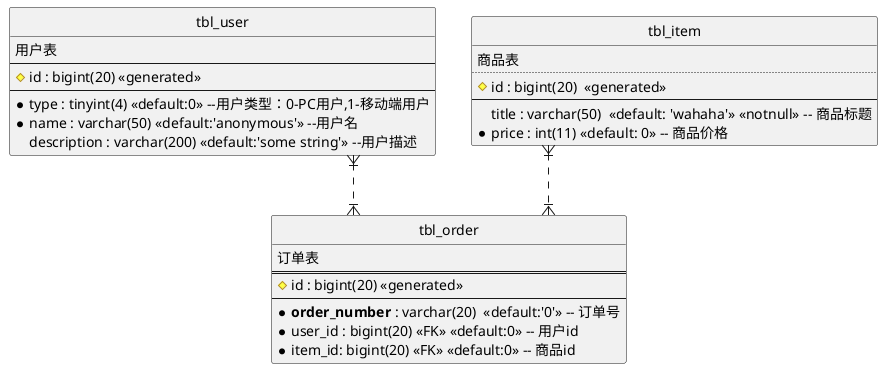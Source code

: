 @startuml

' hide the spot
hide circle

' avoid problems with angled crows feet
skinparam linetype ortho

entity "tbl_user" as user {
  用户表
  --
  #id : bigint(20) <<generated>>
  --
  *type : tinyint(4) <<default:0>> --用户类型：0-PC用户,1-移动端用户
  *name : varchar(50) <<default:'anonymous'>> --用户名
  description : varchar(200) <<default:'some string'>> --用户描述
}

entity "tbl_order" as order {
  订单表
  ==
  #id : bigint(20) <<generated>>
  --
  * **order_number** : varchar(20)  <<default:'0'>> -- 订单号
  *user_id : bigint(20) <<FK>> <<default:0>> -- 用户id
  *item_id: bigint(20) <<FK>> <<default:0>> -- 商品id
}

entity "tbl_item" as item {
  商品表
  ..
  #id : bigint(20)  <<generated>>
  --
  title : varchar(50)  <<default: 'wahaha'>> <<notnull>> -- 商品标题
  *price : int(11) <<default: 0>> -- 商品价格
}

user }|..|{ order
item }|..|{ order

@enduml